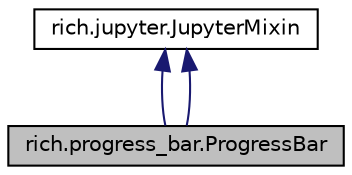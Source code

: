 digraph "rich.progress_bar.ProgressBar"
{
 // LATEX_PDF_SIZE
  edge [fontname="Helvetica",fontsize="10",labelfontname="Helvetica",labelfontsize="10"];
  node [fontname="Helvetica",fontsize="10",shape=record];
  Node1 [label="rich.progress_bar.ProgressBar",height=0.2,width=0.4,color="black", fillcolor="grey75", style="filled", fontcolor="black",tooltip=" "];
  Node2 -> Node1 [dir="back",color="midnightblue",fontsize="10",style="solid",fontname="Helvetica"];
  Node2 [label="rich.jupyter.JupyterMixin",height=0.2,width=0.4,color="black", fillcolor="white", style="filled",URL="$classrich_1_1jupyter_1_1JupyterMixin.html",tooltip=" "];
  Node2 -> Node1 [dir="back",color="midnightblue",fontsize="10",style="solid",fontname="Helvetica"];
}
